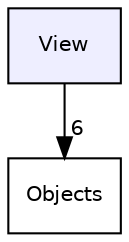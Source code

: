 digraph "/home/vlad/CLionProjects/CPP_Asteroids/View" {
  compound=true
  node [ fontsize="10", fontname="Helvetica"];
  edge [ labelfontsize="10", labelfontname="Helvetica"];
  dir_f2ee84e8e3a17eaa7015d788fa443c27 [shape=box, label="View", style="filled", fillcolor="#eeeeff", pencolor="black", URL="dir_f2ee84e8e3a17eaa7015d788fa443c27.html"];
  dir_5dafd4660615c7e05a84a5ee9d9fd12b [shape=box label="Objects" URL="dir_5dafd4660615c7e05a84a5ee9d9fd12b.html"];
  dir_f2ee84e8e3a17eaa7015d788fa443c27->dir_5dafd4660615c7e05a84a5ee9d9fd12b [headlabel="6", labeldistance=1.5 headhref="dir_000001_000000.html"];
}
